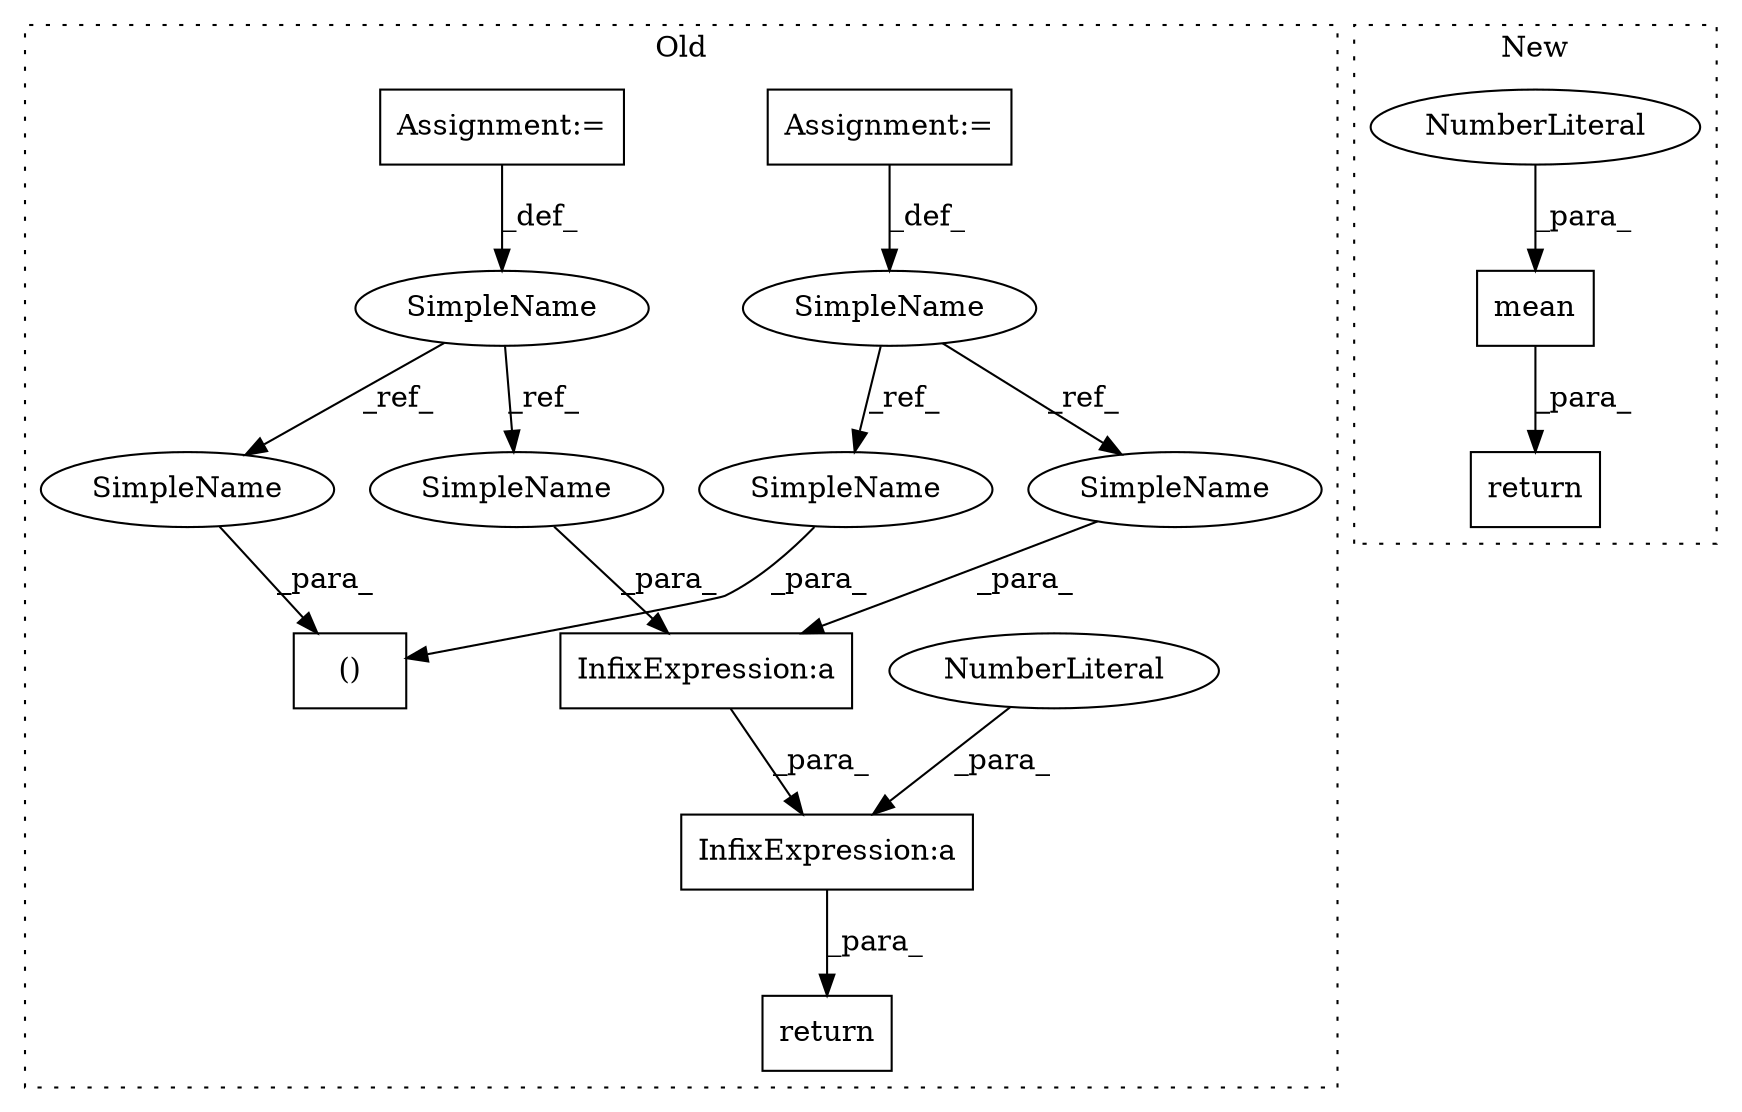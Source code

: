 digraph G {
subgraph cluster0 {
1 [label="return" a="41" s="1851" l="7" shape="box"];
4 [label="Assignment:=" a="7" s="1560" l="3" shape="box"];
5 [label="InfixExpression:a" a="27" s="1870" l="3" shape="box"];
6 [label="InfixExpression:a" a="27" s="1863" l="3" shape="box"];
8 [label="NumberLiteral" a="34" s="1873" l="1" shape="ellipse"];
9 [label="()" a="106" s="1803" l="35" shape="box"];
10 [label="SimpleName" a="42" s="1617" l="3" shape="ellipse"];
11 [label="SimpleName" a="42" s="1560" l="3" shape="ellipse"];
12 [label="Assignment:=" a="7" s="1617" l="3" shape="box"];
13 [label="SimpleName" a="42" s="1835" l="3" shape="ellipse"];
14 [label="SimpleName" a="42" s="1866" l="3" shape="ellipse"];
15 [label="SimpleName" a="42" s="1819" l="3" shape="ellipse"];
16 [label="SimpleName" a="42" s="1860" l="3" shape="ellipse"];
label = "Old";
style="dotted";
}
subgraph cluster1 {
2 [label="mean" a="32" s="1687,1693" l="5,1" shape="box"];
3 [label="return" a="41" s="1655" l="7" shape="box"];
7 [label="NumberLiteral" a="34" s="1692" l="1" shape="ellipse"];
label = "New";
style="dotted";
}
2 -> 3 [label="_para_"];
4 -> 11 [label="_def_"];
5 -> 1 [label="_para_"];
6 -> 5 [label="_para_"];
7 -> 2 [label="_para_"];
8 -> 5 [label="_para_"];
10 -> 13 [label="_ref_"];
10 -> 14 [label="_ref_"];
11 -> 15 [label="_ref_"];
11 -> 16 [label="_ref_"];
12 -> 10 [label="_def_"];
13 -> 9 [label="_para_"];
14 -> 6 [label="_para_"];
15 -> 9 [label="_para_"];
16 -> 6 [label="_para_"];
}